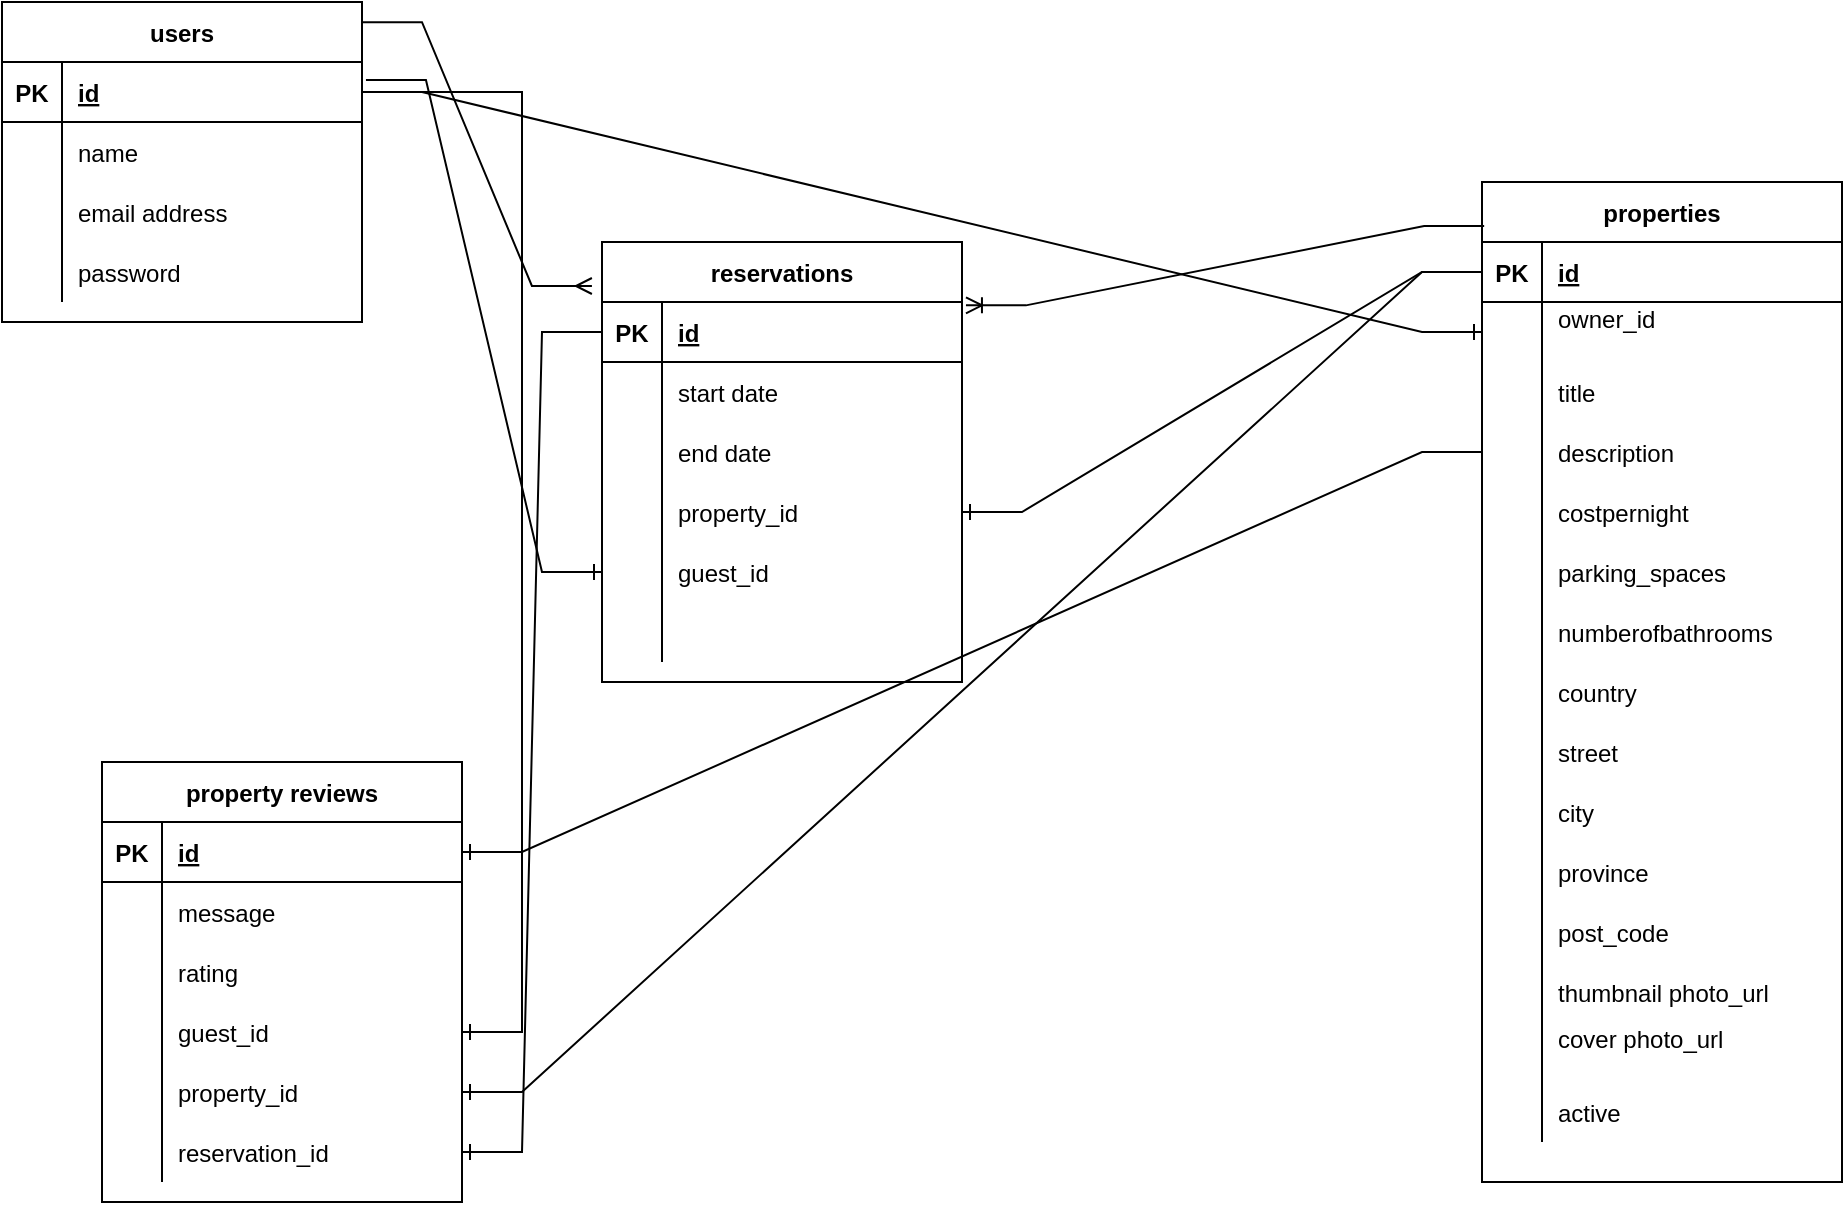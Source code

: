 <mxfile version="20.0.3" type="github">
  <diagram id="mrqvEI65D8FVhRzFOXIz" name="Page-1">
    <mxGraphModel dx="1422" dy="668" grid="1" gridSize="10" guides="1" tooltips="1" connect="1" arrows="1" fold="1" page="1" pageScale="1" pageWidth="827" pageHeight="1169" math="0" shadow="0">
      <root>
        <mxCell id="0" />
        <mxCell id="1" parent="0" />
        <mxCell id="0dVl63kvymjZJbP9a-Jr-1" value="users" style="shape=table;startSize=30;container=1;collapsible=1;childLayout=tableLayout;fixedRows=1;rowLines=0;fontStyle=1;align=center;resizeLast=1;" parent="1" vertex="1">
          <mxGeometry x="40" y="30" width="180" height="160" as="geometry" />
        </mxCell>
        <mxCell id="0dVl63kvymjZJbP9a-Jr-2" value="" style="shape=tableRow;horizontal=0;startSize=0;swimlaneHead=0;swimlaneBody=0;fillColor=none;collapsible=0;dropTarget=0;points=[[0,0.5],[1,0.5]];portConstraint=eastwest;top=0;left=0;right=0;bottom=1;" parent="0dVl63kvymjZJbP9a-Jr-1" vertex="1">
          <mxGeometry y="30" width="180" height="30" as="geometry" />
        </mxCell>
        <mxCell id="0dVl63kvymjZJbP9a-Jr-3" value="PK" style="shape=partialRectangle;connectable=0;fillColor=none;top=0;left=0;bottom=0;right=0;fontStyle=1;overflow=hidden;" parent="0dVl63kvymjZJbP9a-Jr-2" vertex="1">
          <mxGeometry width="30" height="30" as="geometry">
            <mxRectangle width="30" height="30" as="alternateBounds" />
          </mxGeometry>
        </mxCell>
        <mxCell id="0dVl63kvymjZJbP9a-Jr-4" value="id" style="shape=partialRectangle;connectable=0;fillColor=none;top=0;left=0;bottom=0;right=0;align=left;spacingLeft=6;fontStyle=5;overflow=hidden;" parent="0dVl63kvymjZJbP9a-Jr-2" vertex="1">
          <mxGeometry x="30" width="150" height="30" as="geometry">
            <mxRectangle width="150" height="30" as="alternateBounds" />
          </mxGeometry>
        </mxCell>
        <mxCell id="0dVl63kvymjZJbP9a-Jr-5" value="" style="shape=tableRow;horizontal=0;startSize=0;swimlaneHead=0;swimlaneBody=0;fillColor=none;collapsible=0;dropTarget=0;points=[[0,0.5],[1,0.5]];portConstraint=eastwest;top=0;left=0;right=0;bottom=0;" parent="0dVl63kvymjZJbP9a-Jr-1" vertex="1">
          <mxGeometry y="60" width="180" height="30" as="geometry" />
        </mxCell>
        <mxCell id="0dVl63kvymjZJbP9a-Jr-6" value="" style="shape=partialRectangle;connectable=0;fillColor=none;top=0;left=0;bottom=0;right=0;editable=1;overflow=hidden;" parent="0dVl63kvymjZJbP9a-Jr-5" vertex="1">
          <mxGeometry width="30" height="30" as="geometry">
            <mxRectangle width="30" height="30" as="alternateBounds" />
          </mxGeometry>
        </mxCell>
        <mxCell id="0dVl63kvymjZJbP9a-Jr-7" value="name" style="shape=partialRectangle;connectable=0;fillColor=none;top=0;left=0;bottom=0;right=0;align=left;spacingLeft=6;overflow=hidden;" parent="0dVl63kvymjZJbP9a-Jr-5" vertex="1">
          <mxGeometry x="30" width="150" height="30" as="geometry">
            <mxRectangle width="150" height="30" as="alternateBounds" />
          </mxGeometry>
        </mxCell>
        <mxCell id="0dVl63kvymjZJbP9a-Jr-8" value="" style="shape=tableRow;horizontal=0;startSize=0;swimlaneHead=0;swimlaneBody=0;fillColor=none;collapsible=0;dropTarget=0;points=[[0,0.5],[1,0.5]];portConstraint=eastwest;top=0;left=0;right=0;bottom=0;" parent="0dVl63kvymjZJbP9a-Jr-1" vertex="1">
          <mxGeometry y="90" width="180" height="30" as="geometry" />
        </mxCell>
        <mxCell id="0dVl63kvymjZJbP9a-Jr-9" value="" style="shape=partialRectangle;connectable=0;fillColor=none;top=0;left=0;bottom=0;right=0;editable=1;overflow=hidden;" parent="0dVl63kvymjZJbP9a-Jr-8" vertex="1">
          <mxGeometry width="30" height="30" as="geometry">
            <mxRectangle width="30" height="30" as="alternateBounds" />
          </mxGeometry>
        </mxCell>
        <mxCell id="0dVl63kvymjZJbP9a-Jr-10" value="email address" style="shape=partialRectangle;connectable=0;fillColor=none;top=0;left=0;bottom=0;right=0;align=left;spacingLeft=6;overflow=hidden;" parent="0dVl63kvymjZJbP9a-Jr-8" vertex="1">
          <mxGeometry x="30" width="150" height="30" as="geometry">
            <mxRectangle width="150" height="30" as="alternateBounds" />
          </mxGeometry>
        </mxCell>
        <mxCell id="0dVl63kvymjZJbP9a-Jr-11" value="" style="shape=tableRow;horizontal=0;startSize=0;swimlaneHead=0;swimlaneBody=0;fillColor=none;collapsible=0;dropTarget=0;points=[[0,0.5],[1,0.5]];portConstraint=eastwest;top=0;left=0;right=0;bottom=0;" parent="0dVl63kvymjZJbP9a-Jr-1" vertex="1">
          <mxGeometry y="120" width="180" height="30" as="geometry" />
        </mxCell>
        <mxCell id="0dVl63kvymjZJbP9a-Jr-12" value="" style="shape=partialRectangle;connectable=0;fillColor=none;top=0;left=0;bottom=0;right=0;editable=1;overflow=hidden;" parent="0dVl63kvymjZJbP9a-Jr-11" vertex="1">
          <mxGeometry width="30" height="30" as="geometry">
            <mxRectangle width="30" height="30" as="alternateBounds" />
          </mxGeometry>
        </mxCell>
        <mxCell id="0dVl63kvymjZJbP9a-Jr-13" value="password" style="shape=partialRectangle;connectable=0;fillColor=none;top=0;left=0;bottom=0;right=0;align=left;spacingLeft=6;overflow=hidden;" parent="0dVl63kvymjZJbP9a-Jr-11" vertex="1">
          <mxGeometry x="30" width="150" height="30" as="geometry">
            <mxRectangle width="150" height="30" as="alternateBounds" />
          </mxGeometry>
        </mxCell>
        <mxCell id="0dVl63kvymjZJbP9a-Jr-27" value="properties" style="shape=table;startSize=30;container=1;collapsible=1;childLayout=tableLayout;fixedRows=1;rowLines=0;fontStyle=1;align=center;resizeLast=1;" parent="1" vertex="1">
          <mxGeometry x="780" y="120" width="180" height="500" as="geometry" />
        </mxCell>
        <mxCell id="0dVl63kvymjZJbP9a-Jr-28" value="" style="shape=tableRow;horizontal=0;startSize=0;swimlaneHead=0;swimlaneBody=0;fillColor=none;collapsible=0;dropTarget=0;points=[[0,0.5],[1,0.5]];portConstraint=eastwest;top=0;left=0;right=0;bottom=1;" parent="0dVl63kvymjZJbP9a-Jr-27" vertex="1">
          <mxGeometry y="30" width="180" height="30" as="geometry" />
        </mxCell>
        <mxCell id="0dVl63kvymjZJbP9a-Jr-29" value="PK" style="shape=partialRectangle;connectable=0;fillColor=none;top=0;left=0;bottom=0;right=0;fontStyle=1;overflow=hidden;" parent="0dVl63kvymjZJbP9a-Jr-28" vertex="1">
          <mxGeometry width="30" height="30" as="geometry">
            <mxRectangle width="30" height="30" as="alternateBounds" />
          </mxGeometry>
        </mxCell>
        <mxCell id="0dVl63kvymjZJbP9a-Jr-30" value="id" style="shape=partialRectangle;connectable=0;fillColor=none;top=0;left=0;bottom=0;right=0;align=left;spacingLeft=6;fontStyle=5;overflow=hidden;" parent="0dVl63kvymjZJbP9a-Jr-28" vertex="1">
          <mxGeometry x="30" width="150" height="30" as="geometry">
            <mxRectangle width="150" height="30" as="alternateBounds" />
          </mxGeometry>
        </mxCell>
        <mxCell id="ffqW2IkATN5NxlhSeuTt-3" value="" style="shape=tableRow;horizontal=0;startSize=0;swimlaneHead=0;swimlaneBody=0;fillColor=none;collapsible=0;dropTarget=0;points=[[0,0.5],[1,0.5]];portConstraint=eastwest;top=0;left=0;right=0;bottom=0;" vertex="1" parent="0dVl63kvymjZJbP9a-Jr-27">
          <mxGeometry y="60" width="180" height="30" as="geometry" />
        </mxCell>
        <mxCell id="ffqW2IkATN5NxlhSeuTt-4" value="" style="shape=partialRectangle;connectable=0;fillColor=none;top=0;left=0;bottom=0;right=0;editable=1;overflow=hidden;" vertex="1" parent="ffqW2IkATN5NxlhSeuTt-3">
          <mxGeometry width="30" height="30" as="geometry">
            <mxRectangle width="30" height="30" as="alternateBounds" />
          </mxGeometry>
        </mxCell>
        <mxCell id="ffqW2IkATN5NxlhSeuTt-5" value="owner_id&#xa;" style="shape=partialRectangle;connectable=0;fillColor=none;top=0;left=0;bottom=0;right=0;align=left;spacingLeft=6;overflow=hidden;" vertex="1" parent="ffqW2IkATN5NxlhSeuTt-3">
          <mxGeometry x="30" width="150" height="30" as="geometry">
            <mxRectangle width="150" height="30" as="alternateBounds" />
          </mxGeometry>
        </mxCell>
        <mxCell id="0dVl63kvymjZJbP9a-Jr-31" value="" style="shape=tableRow;horizontal=0;startSize=0;swimlaneHead=0;swimlaneBody=0;fillColor=none;collapsible=0;dropTarget=0;points=[[0,0.5],[1,0.5]];portConstraint=eastwest;top=0;left=0;right=0;bottom=0;" parent="0dVl63kvymjZJbP9a-Jr-27" vertex="1">
          <mxGeometry y="90" width="180" height="30" as="geometry" />
        </mxCell>
        <mxCell id="0dVl63kvymjZJbP9a-Jr-32" value="" style="shape=partialRectangle;connectable=0;fillColor=none;top=0;left=0;bottom=0;right=0;editable=1;overflow=hidden;" parent="0dVl63kvymjZJbP9a-Jr-31" vertex="1">
          <mxGeometry width="30" height="30" as="geometry">
            <mxRectangle width="30" height="30" as="alternateBounds" />
          </mxGeometry>
        </mxCell>
        <mxCell id="0dVl63kvymjZJbP9a-Jr-33" value="title" style="shape=partialRectangle;connectable=0;fillColor=none;top=0;left=0;bottom=0;right=0;align=left;spacingLeft=6;overflow=hidden;" parent="0dVl63kvymjZJbP9a-Jr-31" vertex="1">
          <mxGeometry x="30" width="150" height="30" as="geometry">
            <mxRectangle width="150" height="30" as="alternateBounds" />
          </mxGeometry>
        </mxCell>
        <mxCell id="0dVl63kvymjZJbP9a-Jr-34" value="" style="shape=tableRow;horizontal=0;startSize=0;swimlaneHead=0;swimlaneBody=0;fillColor=none;collapsible=0;dropTarget=0;points=[[0,0.5],[1,0.5]];portConstraint=eastwest;top=0;left=0;right=0;bottom=0;" parent="0dVl63kvymjZJbP9a-Jr-27" vertex="1">
          <mxGeometry y="120" width="180" height="30" as="geometry" />
        </mxCell>
        <mxCell id="0dVl63kvymjZJbP9a-Jr-35" value="" style="shape=partialRectangle;connectable=0;fillColor=none;top=0;left=0;bottom=0;right=0;editable=1;overflow=hidden;" parent="0dVl63kvymjZJbP9a-Jr-34" vertex="1">
          <mxGeometry width="30" height="30" as="geometry">
            <mxRectangle width="30" height="30" as="alternateBounds" />
          </mxGeometry>
        </mxCell>
        <mxCell id="0dVl63kvymjZJbP9a-Jr-36" value="description" style="shape=partialRectangle;connectable=0;fillColor=none;top=0;left=0;bottom=0;right=0;align=left;spacingLeft=6;overflow=hidden;" parent="0dVl63kvymjZJbP9a-Jr-34" vertex="1">
          <mxGeometry x="30" width="150" height="30" as="geometry">
            <mxRectangle width="150" height="30" as="alternateBounds" />
          </mxGeometry>
        </mxCell>
        <mxCell id="0dVl63kvymjZJbP9a-Jr-37" value="" style="shape=tableRow;horizontal=0;startSize=0;swimlaneHead=0;swimlaneBody=0;fillColor=none;collapsible=0;dropTarget=0;points=[[0,0.5],[1,0.5]];portConstraint=eastwest;top=0;left=0;right=0;bottom=0;" parent="0dVl63kvymjZJbP9a-Jr-27" vertex="1">
          <mxGeometry y="150" width="180" height="30" as="geometry" />
        </mxCell>
        <mxCell id="0dVl63kvymjZJbP9a-Jr-38" value="" style="shape=partialRectangle;connectable=0;fillColor=none;top=0;left=0;bottom=0;right=0;editable=1;overflow=hidden;" parent="0dVl63kvymjZJbP9a-Jr-37" vertex="1">
          <mxGeometry width="30" height="30" as="geometry">
            <mxRectangle width="30" height="30" as="alternateBounds" />
          </mxGeometry>
        </mxCell>
        <mxCell id="0dVl63kvymjZJbP9a-Jr-39" value="costpernight" style="shape=partialRectangle;connectable=0;fillColor=none;top=0;left=0;bottom=0;right=0;align=left;spacingLeft=6;overflow=hidden;" parent="0dVl63kvymjZJbP9a-Jr-37" vertex="1">
          <mxGeometry x="30" width="150" height="30" as="geometry">
            <mxRectangle width="150" height="30" as="alternateBounds" />
          </mxGeometry>
        </mxCell>
        <mxCell id="0dVl63kvymjZJbP9a-Jr-41" value="" style="shape=tableRow;horizontal=0;startSize=0;swimlaneHead=0;swimlaneBody=0;fillColor=none;collapsible=0;dropTarget=0;points=[[0,0.5],[1,0.5]];portConstraint=eastwest;top=0;left=0;right=0;bottom=0;" parent="0dVl63kvymjZJbP9a-Jr-27" vertex="1">
          <mxGeometry y="180" width="180" height="30" as="geometry" />
        </mxCell>
        <mxCell id="0dVl63kvymjZJbP9a-Jr-42" value="" style="shape=partialRectangle;connectable=0;fillColor=none;top=0;left=0;bottom=0;right=0;editable=1;overflow=hidden;" parent="0dVl63kvymjZJbP9a-Jr-41" vertex="1">
          <mxGeometry width="30" height="30" as="geometry">
            <mxRectangle width="30" height="30" as="alternateBounds" />
          </mxGeometry>
        </mxCell>
        <mxCell id="0dVl63kvymjZJbP9a-Jr-43" value="parking_spaces" style="shape=partialRectangle;connectable=0;fillColor=none;top=0;left=0;bottom=0;right=0;align=left;spacingLeft=6;overflow=hidden;" parent="0dVl63kvymjZJbP9a-Jr-41" vertex="1">
          <mxGeometry x="30" width="150" height="30" as="geometry">
            <mxRectangle width="150" height="30" as="alternateBounds" />
          </mxGeometry>
        </mxCell>
        <mxCell id="0dVl63kvymjZJbP9a-Jr-93" value="" style="shape=tableRow;horizontal=0;startSize=0;swimlaneHead=0;swimlaneBody=0;fillColor=none;collapsible=0;dropTarget=0;points=[[0,0.5],[1,0.5]];portConstraint=eastwest;top=0;left=0;right=0;bottom=0;" parent="0dVl63kvymjZJbP9a-Jr-27" vertex="1">
          <mxGeometry y="210" width="180" height="30" as="geometry" />
        </mxCell>
        <mxCell id="0dVl63kvymjZJbP9a-Jr-94" value="" style="shape=partialRectangle;connectable=0;fillColor=none;top=0;left=0;bottom=0;right=0;editable=1;overflow=hidden;" parent="0dVl63kvymjZJbP9a-Jr-93" vertex="1">
          <mxGeometry width="30" height="30" as="geometry">
            <mxRectangle width="30" height="30" as="alternateBounds" />
          </mxGeometry>
        </mxCell>
        <mxCell id="0dVl63kvymjZJbP9a-Jr-95" value="numberofbathrooms" style="shape=partialRectangle;connectable=0;fillColor=none;top=0;left=0;bottom=0;right=0;align=left;spacingLeft=6;overflow=hidden;" parent="0dVl63kvymjZJbP9a-Jr-93" vertex="1">
          <mxGeometry x="30" width="150" height="30" as="geometry">
            <mxRectangle width="150" height="30" as="alternateBounds" />
          </mxGeometry>
        </mxCell>
        <mxCell id="0dVl63kvymjZJbP9a-Jr-89" value="" style="shape=tableRow;horizontal=0;startSize=0;swimlaneHead=0;swimlaneBody=0;fillColor=none;collapsible=0;dropTarget=0;points=[[0,0.5],[1,0.5]];portConstraint=eastwest;top=0;left=0;right=0;bottom=0;" parent="0dVl63kvymjZJbP9a-Jr-27" vertex="1">
          <mxGeometry y="240" width="180" height="30" as="geometry" />
        </mxCell>
        <mxCell id="0dVl63kvymjZJbP9a-Jr-90" value="" style="shape=partialRectangle;connectable=0;fillColor=none;top=0;left=0;bottom=0;right=0;editable=1;overflow=hidden;" parent="0dVl63kvymjZJbP9a-Jr-89" vertex="1">
          <mxGeometry width="30" height="30" as="geometry">
            <mxRectangle width="30" height="30" as="alternateBounds" />
          </mxGeometry>
        </mxCell>
        <mxCell id="0dVl63kvymjZJbP9a-Jr-91" value="country" style="shape=partialRectangle;connectable=0;fillColor=none;top=0;left=0;bottom=0;right=0;align=left;spacingLeft=6;overflow=hidden;" parent="0dVl63kvymjZJbP9a-Jr-89" vertex="1">
          <mxGeometry x="30" width="150" height="30" as="geometry">
            <mxRectangle width="150" height="30" as="alternateBounds" />
          </mxGeometry>
        </mxCell>
        <mxCell id="0dVl63kvymjZJbP9a-Jr-85" value="" style="shape=tableRow;horizontal=0;startSize=0;swimlaneHead=0;swimlaneBody=0;fillColor=none;collapsible=0;dropTarget=0;points=[[0,0.5],[1,0.5]];portConstraint=eastwest;top=0;left=0;right=0;bottom=0;" parent="0dVl63kvymjZJbP9a-Jr-27" vertex="1">
          <mxGeometry y="270" width="180" height="30" as="geometry" />
        </mxCell>
        <mxCell id="0dVl63kvymjZJbP9a-Jr-86" value="" style="shape=partialRectangle;connectable=0;fillColor=none;top=0;left=0;bottom=0;right=0;editable=1;overflow=hidden;" parent="0dVl63kvymjZJbP9a-Jr-85" vertex="1">
          <mxGeometry width="30" height="30" as="geometry">
            <mxRectangle width="30" height="30" as="alternateBounds" />
          </mxGeometry>
        </mxCell>
        <mxCell id="0dVl63kvymjZJbP9a-Jr-87" value="street" style="shape=partialRectangle;connectable=0;fillColor=none;top=0;left=0;bottom=0;right=0;align=left;spacingLeft=6;overflow=hidden;" parent="0dVl63kvymjZJbP9a-Jr-85" vertex="1">
          <mxGeometry x="30" width="150" height="30" as="geometry">
            <mxRectangle width="150" height="30" as="alternateBounds" />
          </mxGeometry>
        </mxCell>
        <mxCell id="0dVl63kvymjZJbP9a-Jr-81" value="" style="shape=tableRow;horizontal=0;startSize=0;swimlaneHead=0;swimlaneBody=0;fillColor=none;collapsible=0;dropTarget=0;points=[[0,0.5],[1,0.5]];portConstraint=eastwest;top=0;left=0;right=0;bottom=0;" parent="0dVl63kvymjZJbP9a-Jr-27" vertex="1">
          <mxGeometry y="300" width="180" height="30" as="geometry" />
        </mxCell>
        <mxCell id="0dVl63kvymjZJbP9a-Jr-82" value="" style="shape=partialRectangle;connectable=0;fillColor=none;top=0;left=0;bottom=0;right=0;editable=1;overflow=hidden;" parent="0dVl63kvymjZJbP9a-Jr-81" vertex="1">
          <mxGeometry width="30" height="30" as="geometry">
            <mxRectangle width="30" height="30" as="alternateBounds" />
          </mxGeometry>
        </mxCell>
        <mxCell id="0dVl63kvymjZJbP9a-Jr-83" value="city" style="shape=partialRectangle;connectable=0;fillColor=none;top=0;left=0;bottom=0;right=0;align=left;spacingLeft=6;overflow=hidden;" parent="0dVl63kvymjZJbP9a-Jr-81" vertex="1">
          <mxGeometry x="30" width="150" height="30" as="geometry">
            <mxRectangle width="150" height="30" as="alternateBounds" />
          </mxGeometry>
        </mxCell>
        <mxCell id="0dVl63kvymjZJbP9a-Jr-77" value="" style="shape=tableRow;horizontal=0;startSize=0;swimlaneHead=0;swimlaneBody=0;fillColor=none;collapsible=0;dropTarget=0;points=[[0,0.5],[1,0.5]];portConstraint=eastwest;top=0;left=0;right=0;bottom=0;" parent="0dVl63kvymjZJbP9a-Jr-27" vertex="1">
          <mxGeometry y="330" width="180" height="30" as="geometry" />
        </mxCell>
        <mxCell id="0dVl63kvymjZJbP9a-Jr-78" value="" style="shape=partialRectangle;connectable=0;fillColor=none;top=0;left=0;bottom=0;right=0;editable=1;overflow=hidden;" parent="0dVl63kvymjZJbP9a-Jr-77" vertex="1">
          <mxGeometry width="30" height="30" as="geometry">
            <mxRectangle width="30" height="30" as="alternateBounds" />
          </mxGeometry>
        </mxCell>
        <mxCell id="0dVl63kvymjZJbP9a-Jr-79" value="province" style="shape=partialRectangle;connectable=0;fillColor=none;top=0;left=0;bottom=0;right=0;align=left;spacingLeft=6;overflow=hidden;" parent="0dVl63kvymjZJbP9a-Jr-77" vertex="1">
          <mxGeometry x="30" width="150" height="30" as="geometry">
            <mxRectangle width="150" height="30" as="alternateBounds" />
          </mxGeometry>
        </mxCell>
        <mxCell id="0dVl63kvymjZJbP9a-Jr-73" value="" style="shape=tableRow;horizontal=0;startSize=0;swimlaneHead=0;swimlaneBody=0;fillColor=none;collapsible=0;dropTarget=0;points=[[0,0.5],[1,0.5]];portConstraint=eastwest;top=0;left=0;right=0;bottom=0;" parent="0dVl63kvymjZJbP9a-Jr-27" vertex="1">
          <mxGeometry y="360" width="180" height="30" as="geometry" />
        </mxCell>
        <mxCell id="0dVl63kvymjZJbP9a-Jr-74" value="" style="shape=partialRectangle;connectable=0;fillColor=none;top=0;left=0;bottom=0;right=0;editable=1;overflow=hidden;" parent="0dVl63kvymjZJbP9a-Jr-73" vertex="1">
          <mxGeometry width="30" height="30" as="geometry">
            <mxRectangle width="30" height="30" as="alternateBounds" />
          </mxGeometry>
        </mxCell>
        <mxCell id="0dVl63kvymjZJbP9a-Jr-75" value="post_code" style="shape=partialRectangle;connectable=0;fillColor=none;top=0;left=0;bottom=0;right=0;align=left;spacingLeft=6;overflow=hidden;" parent="0dVl63kvymjZJbP9a-Jr-73" vertex="1">
          <mxGeometry x="30" width="150" height="30" as="geometry">
            <mxRectangle width="150" height="30" as="alternateBounds" />
          </mxGeometry>
        </mxCell>
        <mxCell id="0dVl63kvymjZJbP9a-Jr-69" value="" style="shape=tableRow;horizontal=0;startSize=0;swimlaneHead=0;swimlaneBody=0;fillColor=none;collapsible=0;dropTarget=0;points=[[0,0.5],[1,0.5]];portConstraint=eastwest;top=0;left=0;right=0;bottom=0;" parent="0dVl63kvymjZJbP9a-Jr-27" vertex="1">
          <mxGeometry y="390" width="180" height="30" as="geometry" />
        </mxCell>
        <mxCell id="0dVl63kvymjZJbP9a-Jr-70" value="" style="shape=partialRectangle;connectable=0;fillColor=none;top=0;left=0;bottom=0;right=0;editable=1;overflow=hidden;" parent="0dVl63kvymjZJbP9a-Jr-69" vertex="1">
          <mxGeometry width="30" height="30" as="geometry">
            <mxRectangle width="30" height="30" as="alternateBounds" />
          </mxGeometry>
        </mxCell>
        <mxCell id="0dVl63kvymjZJbP9a-Jr-71" value="thumbnail photo_url" style="shape=partialRectangle;connectable=0;fillColor=none;top=0;left=0;bottom=0;right=0;align=left;spacingLeft=6;overflow=hidden;" parent="0dVl63kvymjZJbP9a-Jr-69" vertex="1">
          <mxGeometry x="30" width="150" height="30" as="geometry">
            <mxRectangle width="150" height="30" as="alternateBounds" />
          </mxGeometry>
        </mxCell>
        <mxCell id="0dVl63kvymjZJbP9a-Jr-65" value="" style="shape=tableRow;horizontal=0;startSize=0;swimlaneHead=0;swimlaneBody=0;fillColor=none;collapsible=0;dropTarget=0;points=[[0,0.5],[1,0.5]];portConstraint=eastwest;top=0;left=0;right=0;bottom=0;" parent="0dVl63kvymjZJbP9a-Jr-27" vertex="1">
          <mxGeometry y="420" width="180" height="30" as="geometry" />
        </mxCell>
        <mxCell id="0dVl63kvymjZJbP9a-Jr-66" value="" style="shape=partialRectangle;connectable=0;fillColor=none;top=0;left=0;bottom=0;right=0;editable=1;overflow=hidden;" parent="0dVl63kvymjZJbP9a-Jr-65" vertex="1">
          <mxGeometry width="30" height="30" as="geometry">
            <mxRectangle width="30" height="30" as="alternateBounds" />
          </mxGeometry>
        </mxCell>
        <mxCell id="0dVl63kvymjZJbP9a-Jr-67" value="cover photo_url&#xa;" style="shape=partialRectangle;connectable=0;fillColor=none;top=0;left=0;bottom=0;right=0;align=left;spacingLeft=6;overflow=hidden;" parent="0dVl63kvymjZJbP9a-Jr-65" vertex="1">
          <mxGeometry x="30" width="150" height="30" as="geometry">
            <mxRectangle width="150" height="30" as="alternateBounds" />
          </mxGeometry>
        </mxCell>
        <mxCell id="ffqW2IkATN5NxlhSeuTt-9" value="" style="shape=tableRow;horizontal=0;startSize=0;swimlaneHead=0;swimlaneBody=0;fillColor=none;collapsible=0;dropTarget=0;points=[[0,0.5],[1,0.5]];portConstraint=eastwest;top=0;left=0;right=0;bottom=0;" vertex="1" parent="0dVl63kvymjZJbP9a-Jr-27">
          <mxGeometry y="450" width="180" height="30" as="geometry" />
        </mxCell>
        <mxCell id="ffqW2IkATN5NxlhSeuTt-10" value="" style="shape=partialRectangle;connectable=0;fillColor=none;top=0;left=0;bottom=0;right=0;editable=1;overflow=hidden;" vertex="1" parent="ffqW2IkATN5NxlhSeuTt-9">
          <mxGeometry width="30" height="30" as="geometry">
            <mxRectangle width="30" height="30" as="alternateBounds" />
          </mxGeometry>
        </mxCell>
        <mxCell id="ffqW2IkATN5NxlhSeuTt-11" value="active" style="shape=partialRectangle;connectable=0;fillColor=none;top=0;left=0;bottom=0;right=0;align=left;spacingLeft=6;overflow=hidden;" vertex="1" parent="ffqW2IkATN5NxlhSeuTt-9">
          <mxGeometry x="30" width="150" height="30" as="geometry">
            <mxRectangle width="150" height="30" as="alternateBounds" />
          </mxGeometry>
        </mxCell>
        <mxCell id="0dVl63kvymjZJbP9a-Jr-96" value="property reviews" style="shape=table;startSize=30;container=1;collapsible=1;childLayout=tableLayout;fixedRows=1;rowLines=0;fontStyle=1;align=center;resizeLast=1;" parent="1" vertex="1">
          <mxGeometry x="90" y="410" width="180" height="220" as="geometry" />
        </mxCell>
        <mxCell id="0dVl63kvymjZJbP9a-Jr-97" value="" style="shape=tableRow;horizontal=0;startSize=0;swimlaneHead=0;swimlaneBody=0;fillColor=none;collapsible=0;dropTarget=0;points=[[0,0.5],[1,0.5]];portConstraint=eastwest;top=0;left=0;right=0;bottom=1;" parent="0dVl63kvymjZJbP9a-Jr-96" vertex="1">
          <mxGeometry y="30" width="180" height="30" as="geometry" />
        </mxCell>
        <mxCell id="0dVl63kvymjZJbP9a-Jr-98" value="PK" style="shape=partialRectangle;connectable=0;fillColor=none;top=0;left=0;bottom=0;right=0;fontStyle=1;overflow=hidden;" parent="0dVl63kvymjZJbP9a-Jr-97" vertex="1">
          <mxGeometry width="30" height="30" as="geometry">
            <mxRectangle width="30" height="30" as="alternateBounds" />
          </mxGeometry>
        </mxCell>
        <mxCell id="0dVl63kvymjZJbP9a-Jr-99" value="id" style="shape=partialRectangle;connectable=0;fillColor=none;top=0;left=0;bottom=0;right=0;align=left;spacingLeft=6;fontStyle=5;overflow=hidden;" parent="0dVl63kvymjZJbP9a-Jr-97" vertex="1">
          <mxGeometry x="30" width="150" height="30" as="geometry">
            <mxRectangle width="150" height="30" as="alternateBounds" />
          </mxGeometry>
        </mxCell>
        <mxCell id="0dVl63kvymjZJbP9a-Jr-100" value="" style="shape=tableRow;horizontal=0;startSize=0;swimlaneHead=0;swimlaneBody=0;fillColor=none;collapsible=0;dropTarget=0;points=[[0,0.5],[1,0.5]];portConstraint=eastwest;top=0;left=0;right=0;bottom=0;" parent="0dVl63kvymjZJbP9a-Jr-96" vertex="1">
          <mxGeometry y="60" width="180" height="30" as="geometry" />
        </mxCell>
        <mxCell id="0dVl63kvymjZJbP9a-Jr-101" value="" style="shape=partialRectangle;connectable=0;fillColor=none;top=0;left=0;bottom=0;right=0;editable=1;overflow=hidden;" parent="0dVl63kvymjZJbP9a-Jr-100" vertex="1">
          <mxGeometry width="30" height="30" as="geometry">
            <mxRectangle width="30" height="30" as="alternateBounds" />
          </mxGeometry>
        </mxCell>
        <mxCell id="0dVl63kvymjZJbP9a-Jr-102" value="message" style="shape=partialRectangle;connectable=0;fillColor=none;top=0;left=0;bottom=0;right=0;align=left;spacingLeft=6;overflow=hidden;" parent="0dVl63kvymjZJbP9a-Jr-100" vertex="1">
          <mxGeometry x="30" width="150" height="30" as="geometry">
            <mxRectangle width="150" height="30" as="alternateBounds" />
          </mxGeometry>
        </mxCell>
        <mxCell id="0dVl63kvymjZJbP9a-Jr-103" value="" style="shape=tableRow;horizontal=0;startSize=0;swimlaneHead=0;swimlaneBody=0;fillColor=none;collapsible=0;dropTarget=0;points=[[0,0.5],[1,0.5]];portConstraint=eastwest;top=0;left=0;right=0;bottom=0;" parent="0dVl63kvymjZJbP9a-Jr-96" vertex="1">
          <mxGeometry y="90" width="180" height="30" as="geometry" />
        </mxCell>
        <mxCell id="0dVl63kvymjZJbP9a-Jr-104" value="" style="shape=partialRectangle;connectable=0;fillColor=none;top=0;left=0;bottom=0;right=0;editable=1;overflow=hidden;" parent="0dVl63kvymjZJbP9a-Jr-103" vertex="1">
          <mxGeometry width="30" height="30" as="geometry">
            <mxRectangle width="30" height="30" as="alternateBounds" />
          </mxGeometry>
        </mxCell>
        <mxCell id="0dVl63kvymjZJbP9a-Jr-105" value="rating" style="shape=partialRectangle;connectable=0;fillColor=none;top=0;left=0;bottom=0;right=0;align=left;spacingLeft=6;overflow=hidden;" parent="0dVl63kvymjZJbP9a-Jr-103" vertex="1">
          <mxGeometry x="30" width="150" height="30" as="geometry">
            <mxRectangle width="150" height="30" as="alternateBounds" />
          </mxGeometry>
        </mxCell>
        <mxCell id="0dVl63kvymjZJbP9a-Jr-106" value="" style="shape=tableRow;horizontal=0;startSize=0;swimlaneHead=0;swimlaneBody=0;fillColor=none;collapsible=0;dropTarget=0;points=[[0,0.5],[1,0.5]];portConstraint=eastwest;top=0;left=0;right=0;bottom=0;" parent="0dVl63kvymjZJbP9a-Jr-96" vertex="1">
          <mxGeometry y="120" width="180" height="30" as="geometry" />
        </mxCell>
        <mxCell id="0dVl63kvymjZJbP9a-Jr-107" value="" style="shape=partialRectangle;connectable=0;fillColor=none;top=0;left=0;bottom=0;right=0;editable=1;overflow=hidden;" parent="0dVl63kvymjZJbP9a-Jr-106" vertex="1">
          <mxGeometry width="30" height="30" as="geometry">
            <mxRectangle width="30" height="30" as="alternateBounds" />
          </mxGeometry>
        </mxCell>
        <mxCell id="0dVl63kvymjZJbP9a-Jr-108" value="guest_id" style="shape=partialRectangle;connectable=0;fillColor=none;top=0;left=0;bottom=0;right=0;align=left;spacingLeft=6;overflow=hidden;" parent="0dVl63kvymjZJbP9a-Jr-106" vertex="1">
          <mxGeometry x="30" width="150" height="30" as="geometry">
            <mxRectangle width="150" height="30" as="alternateBounds" />
          </mxGeometry>
        </mxCell>
        <mxCell id="ffqW2IkATN5NxlhSeuTt-17" value="" style="shape=tableRow;horizontal=0;startSize=0;swimlaneHead=0;swimlaneBody=0;fillColor=none;collapsible=0;dropTarget=0;points=[[0,0.5],[1,0.5]];portConstraint=eastwest;top=0;left=0;right=0;bottom=0;" vertex="1" parent="0dVl63kvymjZJbP9a-Jr-96">
          <mxGeometry y="150" width="180" height="30" as="geometry" />
        </mxCell>
        <mxCell id="ffqW2IkATN5NxlhSeuTt-18" value="" style="shape=partialRectangle;connectable=0;fillColor=none;top=0;left=0;bottom=0;right=0;editable=1;overflow=hidden;" vertex="1" parent="ffqW2IkATN5NxlhSeuTt-17">
          <mxGeometry width="30" height="30" as="geometry">
            <mxRectangle width="30" height="30" as="alternateBounds" />
          </mxGeometry>
        </mxCell>
        <mxCell id="ffqW2IkATN5NxlhSeuTt-19" value="property_id" style="shape=partialRectangle;connectable=0;fillColor=none;top=0;left=0;bottom=0;right=0;align=left;spacingLeft=6;overflow=hidden;" vertex="1" parent="ffqW2IkATN5NxlhSeuTt-17">
          <mxGeometry x="30" width="150" height="30" as="geometry">
            <mxRectangle width="150" height="30" as="alternateBounds" />
          </mxGeometry>
        </mxCell>
        <mxCell id="ffqW2IkATN5NxlhSeuTt-13" value="" style="shape=tableRow;horizontal=0;startSize=0;swimlaneHead=0;swimlaneBody=0;fillColor=none;collapsible=0;dropTarget=0;points=[[0,0.5],[1,0.5]];portConstraint=eastwest;top=0;left=0;right=0;bottom=0;" vertex="1" parent="0dVl63kvymjZJbP9a-Jr-96">
          <mxGeometry y="180" width="180" height="30" as="geometry" />
        </mxCell>
        <mxCell id="ffqW2IkATN5NxlhSeuTt-14" value="" style="shape=partialRectangle;connectable=0;fillColor=none;top=0;left=0;bottom=0;right=0;editable=1;overflow=hidden;" vertex="1" parent="ffqW2IkATN5NxlhSeuTt-13">
          <mxGeometry width="30" height="30" as="geometry">
            <mxRectangle width="30" height="30" as="alternateBounds" />
          </mxGeometry>
        </mxCell>
        <mxCell id="ffqW2IkATN5NxlhSeuTt-15" value="reservation_id" style="shape=partialRectangle;connectable=0;fillColor=none;top=0;left=0;bottom=0;right=0;align=left;spacingLeft=6;overflow=hidden;" vertex="1" parent="ffqW2IkATN5NxlhSeuTt-13">
          <mxGeometry x="30" width="150" height="30" as="geometry">
            <mxRectangle width="150" height="30" as="alternateBounds" />
          </mxGeometry>
        </mxCell>
        <mxCell id="0dVl63kvymjZJbP9a-Jr-130" value="reservations" style="shape=table;startSize=30;container=1;collapsible=1;childLayout=tableLayout;fixedRows=1;rowLines=0;fontStyle=1;align=center;resizeLast=1;" parent="1" vertex="1">
          <mxGeometry x="340" y="150" width="180" height="220" as="geometry" />
        </mxCell>
        <mxCell id="0dVl63kvymjZJbP9a-Jr-131" value="" style="shape=tableRow;horizontal=0;startSize=0;swimlaneHead=0;swimlaneBody=0;fillColor=none;collapsible=0;dropTarget=0;points=[[0,0.5],[1,0.5]];portConstraint=eastwest;top=0;left=0;right=0;bottom=1;" parent="0dVl63kvymjZJbP9a-Jr-130" vertex="1">
          <mxGeometry y="30" width="180" height="30" as="geometry" />
        </mxCell>
        <mxCell id="0dVl63kvymjZJbP9a-Jr-132" value="PK" style="shape=partialRectangle;connectable=0;fillColor=none;top=0;left=0;bottom=0;right=0;fontStyle=1;overflow=hidden;" parent="0dVl63kvymjZJbP9a-Jr-131" vertex="1">
          <mxGeometry width="30" height="30" as="geometry">
            <mxRectangle width="30" height="30" as="alternateBounds" />
          </mxGeometry>
        </mxCell>
        <mxCell id="0dVl63kvymjZJbP9a-Jr-133" value="id" style="shape=partialRectangle;connectable=0;fillColor=none;top=0;left=0;bottom=0;right=0;align=left;spacingLeft=6;fontStyle=5;overflow=hidden;" parent="0dVl63kvymjZJbP9a-Jr-131" vertex="1">
          <mxGeometry x="30" width="150" height="30" as="geometry">
            <mxRectangle width="150" height="30" as="alternateBounds" />
          </mxGeometry>
        </mxCell>
        <mxCell id="0dVl63kvymjZJbP9a-Jr-134" value="" style="shape=tableRow;horizontal=0;startSize=0;swimlaneHead=0;swimlaneBody=0;fillColor=none;collapsible=0;dropTarget=0;points=[[0,0.5],[1,0.5]];portConstraint=eastwest;top=0;left=0;right=0;bottom=0;" parent="0dVl63kvymjZJbP9a-Jr-130" vertex="1">
          <mxGeometry y="60" width="180" height="30" as="geometry" />
        </mxCell>
        <mxCell id="0dVl63kvymjZJbP9a-Jr-135" value="" style="shape=partialRectangle;connectable=0;fillColor=none;top=0;left=0;bottom=0;right=0;editable=1;overflow=hidden;" parent="0dVl63kvymjZJbP9a-Jr-134" vertex="1">
          <mxGeometry width="30" height="30" as="geometry">
            <mxRectangle width="30" height="30" as="alternateBounds" />
          </mxGeometry>
        </mxCell>
        <mxCell id="0dVl63kvymjZJbP9a-Jr-136" value="start date" style="shape=partialRectangle;connectable=0;fillColor=none;top=0;left=0;bottom=0;right=0;align=left;spacingLeft=6;overflow=hidden;" parent="0dVl63kvymjZJbP9a-Jr-134" vertex="1">
          <mxGeometry x="30" width="150" height="30" as="geometry">
            <mxRectangle width="150" height="30" as="alternateBounds" />
          </mxGeometry>
        </mxCell>
        <mxCell id="0dVl63kvymjZJbP9a-Jr-137" value="" style="shape=tableRow;horizontal=0;startSize=0;swimlaneHead=0;swimlaneBody=0;fillColor=none;collapsible=0;dropTarget=0;points=[[0,0.5],[1,0.5]];portConstraint=eastwest;top=0;left=0;right=0;bottom=0;" parent="0dVl63kvymjZJbP9a-Jr-130" vertex="1">
          <mxGeometry y="90" width="180" height="30" as="geometry" />
        </mxCell>
        <mxCell id="0dVl63kvymjZJbP9a-Jr-138" value="" style="shape=partialRectangle;connectable=0;fillColor=none;top=0;left=0;bottom=0;right=0;editable=1;overflow=hidden;" parent="0dVl63kvymjZJbP9a-Jr-137" vertex="1">
          <mxGeometry width="30" height="30" as="geometry">
            <mxRectangle width="30" height="30" as="alternateBounds" />
          </mxGeometry>
        </mxCell>
        <mxCell id="0dVl63kvymjZJbP9a-Jr-139" value="end date" style="shape=partialRectangle;connectable=0;fillColor=none;top=0;left=0;bottom=0;right=0;align=left;spacingLeft=6;overflow=hidden;" parent="0dVl63kvymjZJbP9a-Jr-137" vertex="1">
          <mxGeometry x="30" width="150" height="30" as="geometry">
            <mxRectangle width="150" height="30" as="alternateBounds" />
          </mxGeometry>
        </mxCell>
        <mxCell id="ffqW2IkATN5NxlhSeuTt-25" value="" style="shape=tableRow;horizontal=0;startSize=0;swimlaneHead=0;swimlaneBody=0;fillColor=none;collapsible=0;dropTarget=0;points=[[0,0.5],[1,0.5]];portConstraint=eastwest;top=0;left=0;right=0;bottom=0;" vertex="1" parent="0dVl63kvymjZJbP9a-Jr-130">
          <mxGeometry y="120" width="180" height="30" as="geometry" />
        </mxCell>
        <mxCell id="ffqW2IkATN5NxlhSeuTt-26" value="" style="shape=partialRectangle;connectable=0;fillColor=none;top=0;left=0;bottom=0;right=0;editable=1;overflow=hidden;" vertex="1" parent="ffqW2IkATN5NxlhSeuTt-25">
          <mxGeometry width="30" height="30" as="geometry">
            <mxRectangle width="30" height="30" as="alternateBounds" />
          </mxGeometry>
        </mxCell>
        <mxCell id="ffqW2IkATN5NxlhSeuTt-27" value="property_id" style="shape=partialRectangle;connectable=0;fillColor=none;top=0;left=0;bottom=0;right=0;align=left;spacingLeft=6;overflow=hidden;" vertex="1" parent="ffqW2IkATN5NxlhSeuTt-25">
          <mxGeometry x="30" width="150" height="30" as="geometry">
            <mxRectangle width="150" height="30" as="alternateBounds" />
          </mxGeometry>
        </mxCell>
        <mxCell id="ffqW2IkATN5NxlhSeuTt-29" value="" style="shape=tableRow;horizontal=0;startSize=0;swimlaneHead=0;swimlaneBody=0;fillColor=none;collapsible=0;dropTarget=0;points=[[0,0.5],[1,0.5]];portConstraint=eastwest;top=0;left=0;right=0;bottom=0;" vertex="1" parent="0dVl63kvymjZJbP9a-Jr-130">
          <mxGeometry y="150" width="180" height="30" as="geometry" />
        </mxCell>
        <mxCell id="ffqW2IkATN5NxlhSeuTt-30" value="" style="shape=partialRectangle;connectable=0;fillColor=none;top=0;left=0;bottom=0;right=0;editable=1;overflow=hidden;" vertex="1" parent="ffqW2IkATN5NxlhSeuTt-29">
          <mxGeometry width="30" height="30" as="geometry">
            <mxRectangle width="30" height="30" as="alternateBounds" />
          </mxGeometry>
        </mxCell>
        <mxCell id="ffqW2IkATN5NxlhSeuTt-31" value="guest_id" style="shape=partialRectangle;connectable=0;fillColor=none;top=0;left=0;bottom=0;right=0;align=left;spacingLeft=6;overflow=hidden;" vertex="1" parent="ffqW2IkATN5NxlhSeuTt-29">
          <mxGeometry x="30" width="150" height="30" as="geometry">
            <mxRectangle width="150" height="30" as="alternateBounds" />
          </mxGeometry>
        </mxCell>
        <mxCell id="0dVl63kvymjZJbP9a-Jr-140" value="" style="shape=tableRow;horizontal=0;startSize=0;swimlaneHead=0;swimlaneBody=0;fillColor=none;collapsible=0;dropTarget=0;points=[[0,0.5],[1,0.5]];portConstraint=eastwest;top=0;left=0;right=0;bottom=0;" parent="0dVl63kvymjZJbP9a-Jr-130" vertex="1">
          <mxGeometry y="180" width="180" height="30" as="geometry" />
        </mxCell>
        <mxCell id="0dVl63kvymjZJbP9a-Jr-141" value="" style="shape=partialRectangle;connectable=0;fillColor=none;top=0;left=0;bottom=0;right=0;editable=1;overflow=hidden;" parent="0dVl63kvymjZJbP9a-Jr-140" vertex="1">
          <mxGeometry width="30" height="30" as="geometry">
            <mxRectangle width="30" height="30" as="alternateBounds" />
          </mxGeometry>
        </mxCell>
        <mxCell id="0dVl63kvymjZJbP9a-Jr-142" value="" style="shape=partialRectangle;connectable=0;fillColor=none;top=0;left=0;bottom=0;right=0;align=left;spacingLeft=6;overflow=hidden;" parent="0dVl63kvymjZJbP9a-Jr-140" vertex="1">
          <mxGeometry x="30" width="150" height="30" as="geometry">
            <mxRectangle width="150" height="30" as="alternateBounds" />
          </mxGeometry>
        </mxCell>
        <mxCell id="0dVl63kvymjZJbP9a-Jr-143" value="" style="edgeStyle=entityRelationEdgeStyle;fontSize=12;html=1;endArrow=ERmany;rounded=0;exitX=1;exitY=0.063;exitDx=0;exitDy=0;entryX=-0.028;entryY=0.1;entryDx=0;entryDy=0;entryPerimeter=0;exitPerimeter=0;" parent="1" source="0dVl63kvymjZJbP9a-Jr-1" target="0dVl63kvymjZJbP9a-Jr-130" edge="1">
          <mxGeometry width="100" height="100" relative="1" as="geometry">
            <mxPoint x="440" y="450" as="sourcePoint" />
            <mxPoint x="230" y="550" as="targetPoint" />
          </mxGeometry>
        </mxCell>
        <mxCell id="0dVl63kvymjZJbP9a-Jr-147" value="" style="edgeStyle=entityRelationEdgeStyle;fontSize=12;html=1;endArrow=ERone;endFill=1;rounded=0;exitX=0;exitY=0.5;exitDx=0;exitDy=0;" parent="1" source="0dVl63kvymjZJbP9a-Jr-34" target="0dVl63kvymjZJbP9a-Jr-97" edge="1">
          <mxGeometry width="100" height="100" relative="1" as="geometry">
            <mxPoint x="440" y="300" as="sourcePoint" />
            <mxPoint x="580" y="260" as="targetPoint" />
          </mxGeometry>
        </mxCell>
        <mxCell id="0dVl63kvymjZJbP9a-Jr-151" value="" style="edgeStyle=entityRelationEdgeStyle;fontSize=12;html=1;endArrow=ERoneToMany;rounded=0;exitX=0.006;exitY=0.044;exitDx=0;exitDy=0;exitPerimeter=0;entryX=1.011;entryY=0.144;entryDx=0;entryDy=0;entryPerimeter=0;" parent="1" source="0dVl63kvymjZJbP9a-Jr-27" target="0dVl63kvymjZJbP9a-Jr-130" edge="1">
          <mxGeometry width="100" height="100" relative="1" as="geometry">
            <mxPoint x="440" y="390" as="sourcePoint" />
            <mxPoint x="570" y="120" as="targetPoint" />
          </mxGeometry>
        </mxCell>
        <mxCell id="ffqW2IkATN5NxlhSeuTt-20" value="" style="edgeStyle=entityRelationEdgeStyle;fontSize=12;html=1;endArrow=ERone;endFill=1;rounded=0;exitX=0;exitY=0.5;exitDx=0;exitDy=0;" edge="1" parent="1" source="0dVl63kvymjZJbP9a-Jr-131" target="ffqW2IkATN5NxlhSeuTt-13">
          <mxGeometry width="100" height="100" relative="1" as="geometry">
            <mxPoint x="360" y="380" as="sourcePoint" />
            <mxPoint x="280" y="380" as="targetPoint" />
          </mxGeometry>
        </mxCell>
        <mxCell id="ffqW2IkATN5NxlhSeuTt-22" value="" style="edgeStyle=entityRelationEdgeStyle;fontSize=12;html=1;endArrow=ERone;endFill=1;rounded=0;exitX=1;exitY=0.5;exitDx=0;exitDy=0;" edge="1" parent="1" source="0dVl63kvymjZJbP9a-Jr-2" target="0dVl63kvymjZJbP9a-Jr-106">
          <mxGeometry width="100" height="100" relative="1" as="geometry">
            <mxPoint x="560" y="510" as="sourcePoint" />
            <mxPoint x="600" y="430" as="targetPoint" />
          </mxGeometry>
        </mxCell>
        <mxCell id="ffqW2IkATN5NxlhSeuTt-23" value="" style="edgeStyle=entityRelationEdgeStyle;fontSize=12;html=1;endArrow=ERone;endFill=1;rounded=0;exitX=0;exitY=0.5;exitDx=0;exitDy=0;entryX=1;entryY=0.5;entryDx=0;entryDy=0;" edge="1" parent="1" source="0dVl63kvymjZJbP9a-Jr-28" target="ffqW2IkATN5NxlhSeuTt-17">
          <mxGeometry width="100" height="100" relative="1" as="geometry">
            <mxPoint x="360" y="380" as="sourcePoint" />
            <mxPoint x="460" y="280" as="targetPoint" />
          </mxGeometry>
        </mxCell>
        <mxCell id="ffqW2IkATN5NxlhSeuTt-32" value="" style="edgeStyle=entityRelationEdgeStyle;fontSize=12;html=1;endArrow=ERone;endFill=1;rounded=0;entryX=1;entryY=0.5;entryDx=0;entryDy=0;" edge="1" parent="1" source="0dVl63kvymjZJbP9a-Jr-28" target="ffqW2IkATN5NxlhSeuTt-25">
          <mxGeometry width="100" height="100" relative="1" as="geometry">
            <mxPoint x="360" y="380" as="sourcePoint" />
            <mxPoint x="460" y="280" as="targetPoint" />
          </mxGeometry>
        </mxCell>
        <mxCell id="ffqW2IkATN5NxlhSeuTt-33" value="" style="edgeStyle=entityRelationEdgeStyle;fontSize=12;html=1;endArrow=ERone;endFill=1;rounded=0;exitX=1.011;exitY=0.3;exitDx=0;exitDy=0;exitPerimeter=0;" edge="1" parent="1" source="0dVl63kvymjZJbP9a-Jr-2" target="ffqW2IkATN5NxlhSeuTt-29">
          <mxGeometry width="100" height="100" relative="1" as="geometry">
            <mxPoint x="360" y="380" as="sourcePoint" />
            <mxPoint x="460" y="280" as="targetPoint" />
          </mxGeometry>
        </mxCell>
        <mxCell id="ffqW2IkATN5NxlhSeuTt-34" value="" style="edgeStyle=entityRelationEdgeStyle;fontSize=12;html=1;endArrow=ERone;endFill=1;rounded=0;" edge="1" parent="1" source="0dVl63kvymjZJbP9a-Jr-2" target="ffqW2IkATN5NxlhSeuTt-3">
          <mxGeometry width="100" height="100" relative="1" as="geometry">
            <mxPoint x="360" y="380" as="sourcePoint" />
            <mxPoint x="460" y="280" as="targetPoint" />
          </mxGeometry>
        </mxCell>
      </root>
    </mxGraphModel>
  </diagram>
</mxfile>
